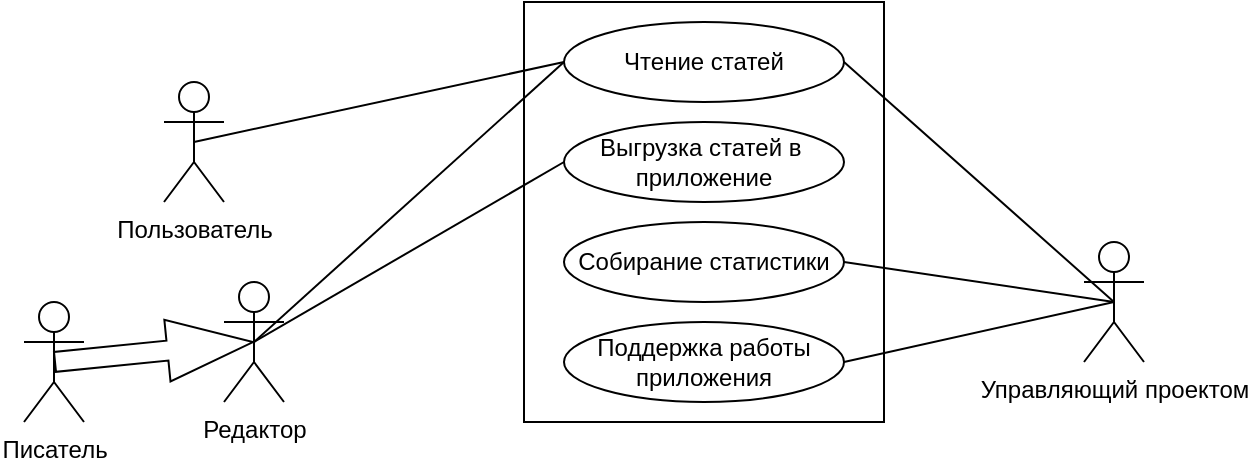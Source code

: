 <mxfile version="20.4.0" type="device"><diagram name="Page-1" id="929967ad-93f9-6ef4-fab6-5d389245f69c"><mxGraphModel dx="1038" dy="578" grid="1" gridSize="10" guides="1" tooltips="1" connect="1" arrows="1" fold="1" page="1" pageScale="1.5" pageWidth="1169" pageHeight="826" background="none" math="0" shadow="0"><root><mxCell id="0" style=";html=1;"/><mxCell id="1" style=";html=1;" parent="0"/><mxCell id="01yy_K0_CObz-wB2AwA9-1" value="Пользователь" style="shape=umlActor;verticalLabelPosition=bottom;verticalAlign=top;html=1;" parent="1" vertex="1"><mxGeometry x="530" y="360" width="30" height="60" as="geometry"/></mxCell><mxCell id="01yy_K0_CObz-wB2AwA9-2" value="" style="html=1;" parent="1" vertex="1"><mxGeometry x="710" y="320" width="180" height="210" as="geometry"/></mxCell><mxCell id="01yy_K0_CObz-wB2AwA9-4" value="Редактор" style="shape=umlActor;verticalLabelPosition=bottom;verticalAlign=top;html=1;" parent="1" vertex="1"><mxGeometry x="560" y="460" width="30" height="60" as="geometry"/></mxCell><mxCell id="01yy_K0_CObz-wB2AwA9-5" value="Управляющий проектом" style="shape=umlActor;verticalLabelPosition=bottom;verticalAlign=top;html=1;" parent="1" vertex="1"><mxGeometry x="990" y="440" width="30" height="60" as="geometry"/></mxCell><mxCell id="01yy_K0_CObz-wB2AwA9-3" value="Выгрузка статей в&amp;nbsp;&lt;br&gt;приложение" style="ellipse;whiteSpace=wrap;html=1;" parent="1" vertex="1"><mxGeometry x="730" y="380" width="140" height="40" as="geometry"/></mxCell><mxCell id="01yy_K0_CObz-wB2AwA9-6" value="Чтение статей" style="ellipse;whiteSpace=wrap;html=1;" parent="1" vertex="1"><mxGeometry x="730" y="330" width="140" height="40" as="geometry"/></mxCell><mxCell id="01yy_K0_CObz-wB2AwA9-7" value="Собирание статистики" style="ellipse;whiteSpace=wrap;html=1;" parent="1" vertex="1"><mxGeometry x="730" y="430" width="140" height="40" as="geometry"/></mxCell><mxCell id="01yy_K0_CObz-wB2AwA9-8" value="Поддержка работы приложения" style="ellipse;whiteSpace=wrap;html=1;" parent="1" vertex="1"><mxGeometry x="730" y="480" width="140" height="40" as="geometry"/></mxCell><mxCell id="01yy_K0_CObz-wB2AwA9-10" value="" style="endArrow=none;html=1;rounded=0;entryX=0.5;entryY=0.5;entryDx=0;entryDy=0;entryPerimeter=0;exitX=1;exitY=0.5;exitDx=0;exitDy=0;" parent="1" source="01yy_K0_CObz-wB2AwA9-7" target="01yy_K0_CObz-wB2AwA9-5" edge="1"><mxGeometry width="50" height="50" relative="1" as="geometry"><mxPoint x="720" y="500" as="sourcePoint"/><mxPoint x="770" y="450" as="targetPoint"/></mxGeometry></mxCell><mxCell id="01yy_K0_CObz-wB2AwA9-11" value="" style="endArrow=none;html=1;rounded=0;exitX=1;exitY=0.5;exitDx=0;exitDy=0;entryX=0.5;entryY=0.5;entryDx=0;entryDy=0;entryPerimeter=0;" parent="1" source="01yy_K0_CObz-wB2AwA9-8" target="01yy_K0_CObz-wB2AwA9-5" edge="1"><mxGeometry width="50" height="50" relative="1" as="geometry"><mxPoint x="880.0" y="460" as="sourcePoint"/><mxPoint x="1020" y="480" as="targetPoint"/></mxGeometry></mxCell><mxCell id="01yy_K0_CObz-wB2AwA9-13" value="" style="endArrow=none;html=1;rounded=0;exitX=0.5;exitY=0.5;exitDx=0;exitDy=0;exitPerimeter=0;entryX=0;entryY=0.5;entryDx=0;entryDy=0;" parent="1" source="01yy_K0_CObz-wB2AwA9-1" target="01yy_K0_CObz-wB2AwA9-6" edge="1"><mxGeometry width="50" height="50" relative="1" as="geometry"><mxPoint x="720" y="500" as="sourcePoint"/><mxPoint x="770" y="450" as="targetPoint"/></mxGeometry></mxCell><mxCell id="01yy_K0_CObz-wB2AwA9-15" value="Писатель&lt;br&gt;" style="shape=umlActor;verticalLabelPosition=bottom;verticalAlign=top;html=1;" parent="1" vertex="1"><mxGeometry x="460" y="470" width="30" height="60" as="geometry"/></mxCell><mxCell id="01yy_K0_CObz-wB2AwA9-16" value="" style="endArrow=none;html=1;rounded=0;exitX=0.5;exitY=0.5;exitDx=0;exitDy=0;exitPerimeter=0;entryX=0;entryY=0.5;entryDx=0;entryDy=0;" parent="1" source="01yy_K0_CObz-wB2AwA9-4" target="01yy_K0_CObz-wB2AwA9-3" edge="1"><mxGeometry width="50" height="50" relative="1" as="geometry"><mxPoint x="720" y="500" as="sourcePoint"/><mxPoint x="770" y="450" as="targetPoint"/></mxGeometry></mxCell><mxCell id="01yy_K0_CObz-wB2AwA9-17" value="" style="shape=flexArrow;endArrow=classic;html=1;rounded=0;exitX=0.5;exitY=0.5;exitDx=0;exitDy=0;exitPerimeter=0;entryX=0.5;entryY=0.5;entryDx=0;entryDy=0;entryPerimeter=0;startSize=2;endSize=14;" parent="1" source="01yy_K0_CObz-wB2AwA9-15" target="01yy_K0_CObz-wB2AwA9-4" edge="1"><mxGeometry width="50" height="50" relative="1" as="geometry"><mxPoint x="720" y="500" as="sourcePoint"/><mxPoint x="770" y="450" as="targetPoint"/></mxGeometry></mxCell><mxCell id="01yy_K0_CObz-wB2AwA9-18" value="" style="endArrow=none;html=1;rounded=0;entryX=1;entryY=0.5;entryDx=0;entryDy=0;exitX=0.5;exitY=0.5;exitDx=0;exitDy=0;exitPerimeter=0;" parent="1" source="01yy_K0_CObz-wB2AwA9-5" target="01yy_K0_CObz-wB2AwA9-6" edge="1"><mxGeometry width="50" height="50" relative="1" as="geometry"><mxPoint x="720" y="500" as="sourcePoint"/><mxPoint x="770" y="450" as="targetPoint"/></mxGeometry></mxCell><mxCell id="01yy_K0_CObz-wB2AwA9-19" value="" style="endArrow=none;html=1;rounded=0;exitX=0.5;exitY=0.5;exitDx=0;exitDy=0;exitPerimeter=0;entryX=0;entryY=0.5;entryDx=0;entryDy=0;" parent="1" source="01yy_K0_CObz-wB2AwA9-4" target="01yy_K0_CObz-wB2AwA9-6" edge="1"><mxGeometry width="50" height="50" relative="1" as="geometry"><mxPoint x="720" y="500" as="sourcePoint"/><mxPoint x="770" y="450" as="targetPoint"/></mxGeometry></mxCell></root></mxGraphModel></diagram></mxfile>